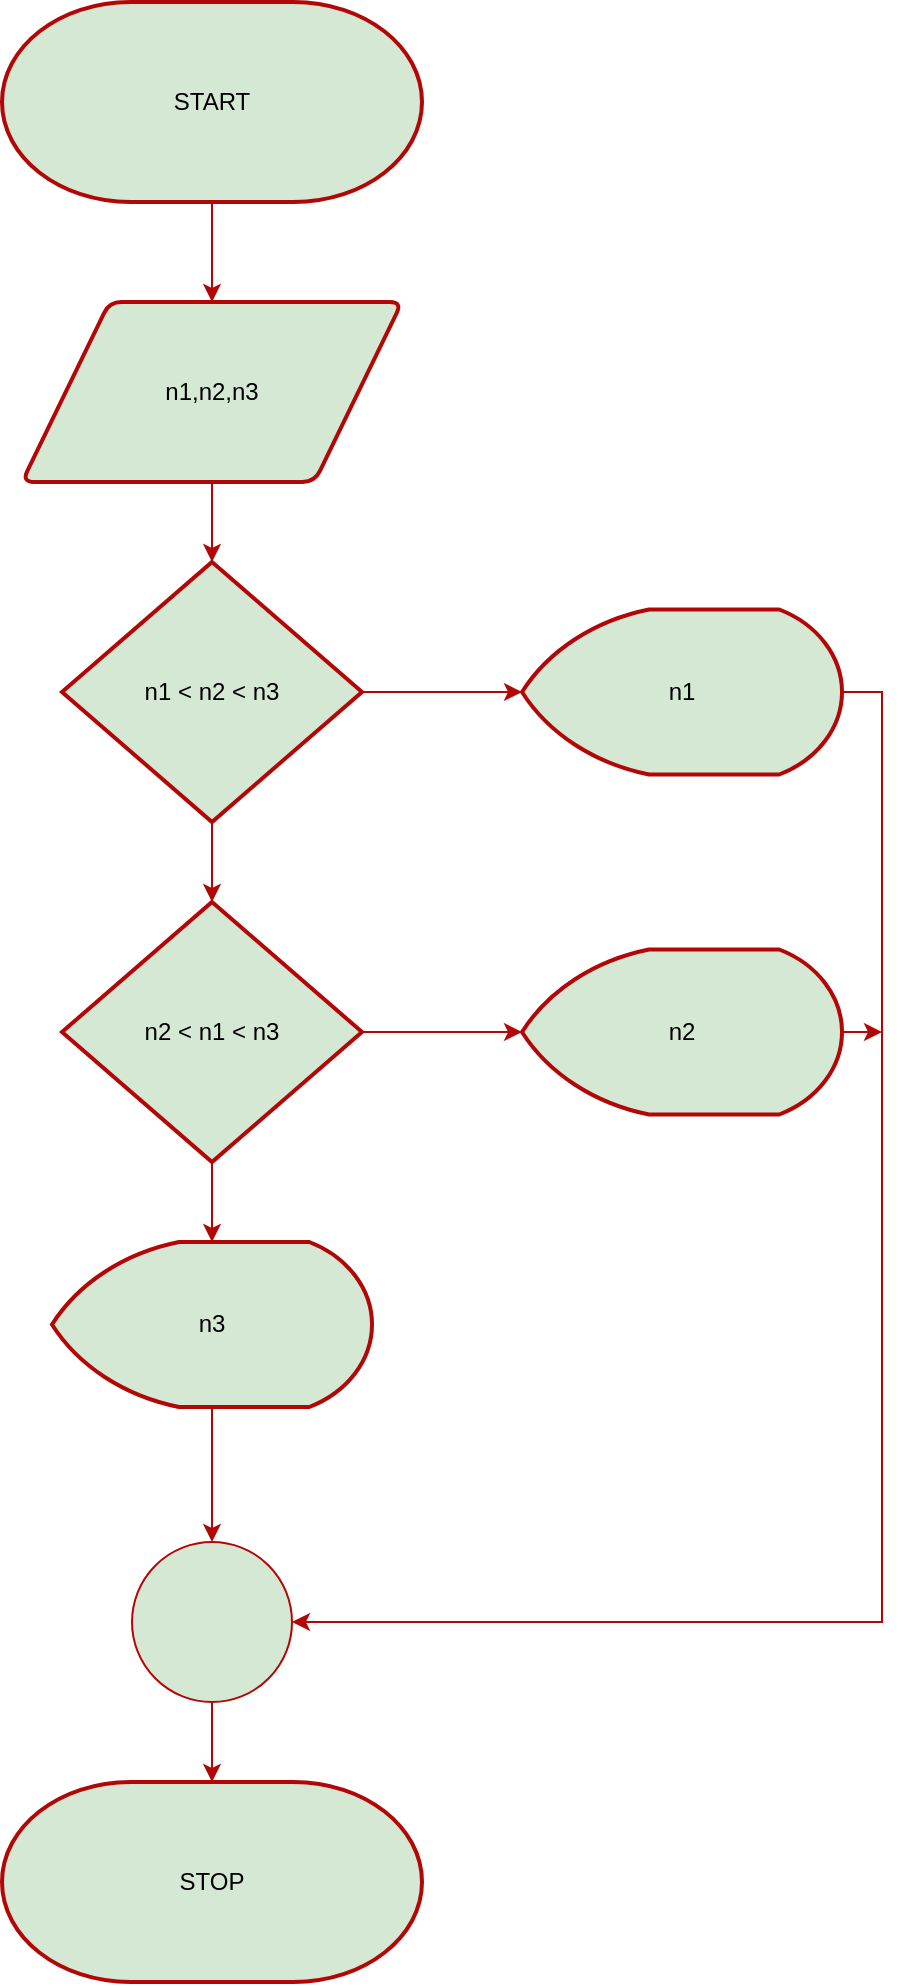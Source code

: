 <mxfile version="13.6.2" type="github">
  <diagram id="4qptS2baho3q5u07aVnv" name="Page-1">
    <mxGraphModel dx="1038" dy="580" grid="1" gridSize="10" guides="1" tooltips="1" connect="1" arrows="1" fold="1" page="1" pageScale="1" pageWidth="827" pageHeight="1169" math="0" shadow="0">
      <root>
        <mxCell id="0" />
        <mxCell id="1" parent="0" />
        <mxCell id="KvPupSMHEYE9dG7mP5cm-11" style="edgeStyle=orthogonalEdgeStyle;rounded=0;orthogonalLoop=1;jettySize=auto;html=1;exitX=0.5;exitY=1;exitDx=0;exitDy=0;exitPerimeter=0;entryX=0.5;entryY=0;entryDx=0;entryDy=0;fillColor=#d5e8d4;strokeColor=#B30707;" edge="1" parent="1" source="KvPupSMHEYE9dG7mP5cm-1" target="KvPupSMHEYE9dG7mP5cm-3">
          <mxGeometry relative="1" as="geometry" />
        </mxCell>
        <mxCell id="KvPupSMHEYE9dG7mP5cm-1" value="START" style="strokeWidth=2;html=1;shape=mxgraph.flowchart.terminator;whiteSpace=wrap;fillColor=#d5e8d4;strokeColor=#B30707;" vertex="1" parent="1">
          <mxGeometry x="230" y="10" width="210" height="100" as="geometry" />
        </mxCell>
        <mxCell id="KvPupSMHEYE9dG7mP5cm-2" value="STOP" style="strokeWidth=2;html=1;shape=mxgraph.flowchart.terminator;whiteSpace=wrap;fillColor=#d5e8d4;strokeColor=#B30707;" vertex="1" parent="1">
          <mxGeometry x="230" y="900" width="210" height="100" as="geometry" />
        </mxCell>
        <mxCell id="KvPupSMHEYE9dG7mP5cm-12" style="edgeStyle=orthogonalEdgeStyle;rounded=0;orthogonalLoop=1;jettySize=auto;html=1;exitX=0.5;exitY=1;exitDx=0;exitDy=0;entryX=0.5;entryY=0;entryDx=0;entryDy=0;entryPerimeter=0;fillColor=#d5e8d4;strokeColor=#B30707;" edge="1" parent="1" source="KvPupSMHEYE9dG7mP5cm-3" target="KvPupSMHEYE9dG7mP5cm-4">
          <mxGeometry relative="1" as="geometry" />
        </mxCell>
        <mxCell id="KvPupSMHEYE9dG7mP5cm-3" value="n1,n2,n3" style="shape=parallelogram;html=1;strokeWidth=2;perimeter=parallelogramPerimeter;whiteSpace=wrap;rounded=1;arcSize=12;size=0.23;fillColor=#d5e8d4;strokeColor=#B30707;" vertex="1" parent="1">
          <mxGeometry x="240" y="160" width="190" height="90" as="geometry" />
        </mxCell>
        <mxCell id="KvPupSMHEYE9dG7mP5cm-13" style="edgeStyle=orthogonalEdgeStyle;rounded=0;orthogonalLoop=1;jettySize=auto;html=1;exitX=1;exitY=0.5;exitDx=0;exitDy=0;exitPerimeter=0;entryX=0;entryY=0.5;entryDx=0;entryDy=0;entryPerimeter=0;fillColor=#d5e8d4;strokeColor=#B30707;" edge="1" parent="1" source="KvPupSMHEYE9dG7mP5cm-4" target="KvPupSMHEYE9dG7mP5cm-7">
          <mxGeometry relative="1" as="geometry" />
        </mxCell>
        <mxCell id="KvPupSMHEYE9dG7mP5cm-14" style="edgeStyle=orthogonalEdgeStyle;rounded=0;orthogonalLoop=1;jettySize=auto;html=1;exitX=0.5;exitY=1;exitDx=0;exitDy=0;exitPerimeter=0;entryX=0.5;entryY=0;entryDx=0;entryDy=0;entryPerimeter=0;fillColor=#d5e8d4;strokeColor=#B30707;" edge="1" parent="1" source="KvPupSMHEYE9dG7mP5cm-4" target="KvPupSMHEYE9dG7mP5cm-8">
          <mxGeometry relative="1" as="geometry" />
        </mxCell>
        <mxCell id="KvPupSMHEYE9dG7mP5cm-4" value="n1 &amp;lt; n2 &amp;lt; n3" style="strokeWidth=2;html=1;shape=mxgraph.flowchart.decision;whiteSpace=wrap;fillColor=#d5e8d4;strokeColor=#B30707;" vertex="1" parent="1">
          <mxGeometry x="260" y="290" width="150" height="130" as="geometry" />
        </mxCell>
        <mxCell id="KvPupSMHEYE9dG7mP5cm-20" style="edgeStyle=orthogonalEdgeStyle;rounded=0;orthogonalLoop=1;jettySize=auto;html=1;exitX=1;exitY=0.5;exitDx=0;exitDy=0;exitPerimeter=0;entryX=1;entryY=0.5;entryDx=0;entryDy=0;fillColor=#d5e8d4;strokeColor=#B30707;" edge="1" parent="1" source="KvPupSMHEYE9dG7mP5cm-7" target="KvPupSMHEYE9dG7mP5cm-18">
          <mxGeometry relative="1" as="geometry">
            <mxPoint x="670" y="860.8" as="targetPoint" />
          </mxGeometry>
        </mxCell>
        <mxCell id="KvPupSMHEYE9dG7mP5cm-7" value="n1" style="strokeWidth=2;html=1;shape=mxgraph.flowchart.display;whiteSpace=wrap;fillColor=#d5e8d4;strokeColor=#B30707;" vertex="1" parent="1">
          <mxGeometry x="490" y="313.75" width="160" height="82.5" as="geometry" />
        </mxCell>
        <mxCell id="KvPupSMHEYE9dG7mP5cm-15" style="edgeStyle=orthogonalEdgeStyle;rounded=0;orthogonalLoop=1;jettySize=auto;html=1;exitX=1;exitY=0.5;exitDx=0;exitDy=0;exitPerimeter=0;fillColor=#d5e8d4;strokeColor=#B30707;" edge="1" parent="1" source="KvPupSMHEYE9dG7mP5cm-8" target="KvPupSMHEYE9dG7mP5cm-9">
          <mxGeometry relative="1" as="geometry" />
        </mxCell>
        <mxCell id="KvPupSMHEYE9dG7mP5cm-16" style="edgeStyle=orthogonalEdgeStyle;rounded=0;orthogonalLoop=1;jettySize=auto;html=1;exitX=0.5;exitY=1;exitDx=0;exitDy=0;exitPerimeter=0;entryX=0.5;entryY=0;entryDx=0;entryDy=0;entryPerimeter=0;fillColor=#d5e8d4;strokeColor=#B30707;" edge="1" parent="1" source="KvPupSMHEYE9dG7mP5cm-8" target="KvPupSMHEYE9dG7mP5cm-10">
          <mxGeometry relative="1" as="geometry" />
        </mxCell>
        <mxCell id="KvPupSMHEYE9dG7mP5cm-8" value="n2 &amp;lt; n1 &amp;lt; n3" style="strokeWidth=2;html=1;shape=mxgraph.flowchart.decision;whiteSpace=wrap;fillColor=#d5e8d4;strokeColor=#B30707;" vertex="1" parent="1">
          <mxGeometry x="260" y="460" width="150" height="130" as="geometry" />
        </mxCell>
        <mxCell id="KvPupSMHEYE9dG7mP5cm-21" style="edgeStyle=orthogonalEdgeStyle;rounded=0;orthogonalLoop=1;jettySize=auto;html=1;exitX=1;exitY=0.5;exitDx=0;exitDy=0;exitPerimeter=0;fillColor=#d5e8d4;strokeColor=#B30707;" edge="1" parent="1" source="KvPupSMHEYE9dG7mP5cm-9">
          <mxGeometry relative="1" as="geometry">
            <mxPoint x="670" y="525" as="targetPoint" />
          </mxGeometry>
        </mxCell>
        <mxCell id="KvPupSMHEYE9dG7mP5cm-9" value="n2" style="strokeWidth=2;html=1;shape=mxgraph.flowchart.display;whiteSpace=wrap;fillColor=#d5e8d4;strokeColor=#B30707;" vertex="1" parent="1">
          <mxGeometry x="490" y="483.75" width="160" height="82.5" as="geometry" />
        </mxCell>
        <mxCell id="KvPupSMHEYE9dG7mP5cm-19" style="edgeStyle=orthogonalEdgeStyle;rounded=0;orthogonalLoop=1;jettySize=auto;html=1;exitX=0.5;exitY=1;exitDx=0;exitDy=0;exitPerimeter=0;entryX=0.5;entryY=0;entryDx=0;entryDy=0;fillColor=#d5e8d4;strokeColor=#B30707;" edge="1" parent="1" source="KvPupSMHEYE9dG7mP5cm-10" target="KvPupSMHEYE9dG7mP5cm-18">
          <mxGeometry relative="1" as="geometry" />
        </mxCell>
        <mxCell id="KvPupSMHEYE9dG7mP5cm-10" value="n3" style="strokeWidth=2;html=1;shape=mxgraph.flowchart.display;whiteSpace=wrap;fillColor=#d5e8d4;strokeColor=#B30707;" vertex="1" parent="1">
          <mxGeometry x="255" y="630" width="160" height="82.5" as="geometry" />
        </mxCell>
        <mxCell id="KvPupSMHEYE9dG7mP5cm-22" style="edgeStyle=orthogonalEdgeStyle;rounded=0;orthogonalLoop=1;jettySize=auto;html=1;exitX=0.5;exitY=1;exitDx=0;exitDy=0;entryX=0.5;entryY=0;entryDx=0;entryDy=0;entryPerimeter=0;fillColor=#d5e8d4;strokeColor=#B30707;" edge="1" parent="1" source="KvPupSMHEYE9dG7mP5cm-18" target="KvPupSMHEYE9dG7mP5cm-2">
          <mxGeometry relative="1" as="geometry" />
        </mxCell>
        <mxCell id="KvPupSMHEYE9dG7mP5cm-18" value="" style="ellipse;whiteSpace=wrap;html=1;aspect=fixed;fillColor=#d5e8d4;strokeColor=#B30707;" vertex="1" parent="1">
          <mxGeometry x="295" y="780" width="80" height="80" as="geometry" />
        </mxCell>
      </root>
    </mxGraphModel>
  </diagram>
</mxfile>
